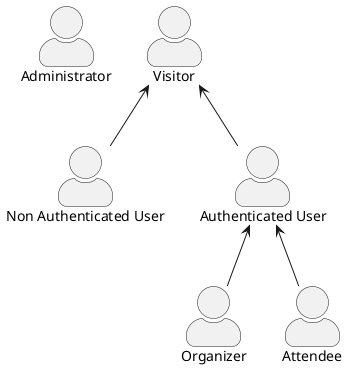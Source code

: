 @startuml actors
skinparam monochrome true
skinparam backgroundColor transparent
skinparam actorStyle awesome

:Administrator: as admin
:Visitor: as V
:Non Authenticated User: as NAU
:Authenticated User: as AU
:Organizer: as AUO
:Attendee: as AUA


V <-- NAU
V <-- AU
AU <-- AUO
AU <-- AUA

@enduml